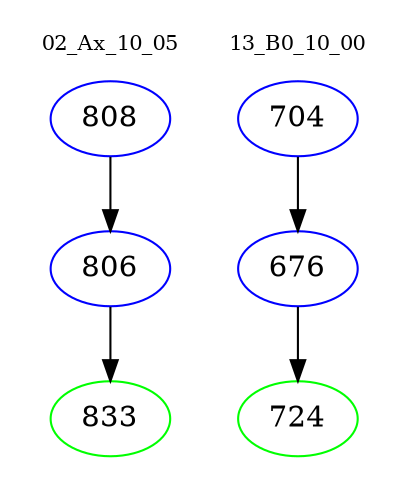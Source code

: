 digraph{
subgraph cluster_0 {
color = white
label = "02_Ax_10_05";
fontsize=10;
T0_808 [label="808", color="blue"]
T0_808 -> T0_806 [color="black"]
T0_806 [label="806", color="blue"]
T0_806 -> T0_833 [color="black"]
T0_833 [label="833", color="green"]
}
subgraph cluster_1 {
color = white
label = "13_B0_10_00";
fontsize=10;
T1_704 [label="704", color="blue"]
T1_704 -> T1_676 [color="black"]
T1_676 [label="676", color="blue"]
T1_676 -> T1_724 [color="black"]
T1_724 [label="724", color="green"]
}
}
